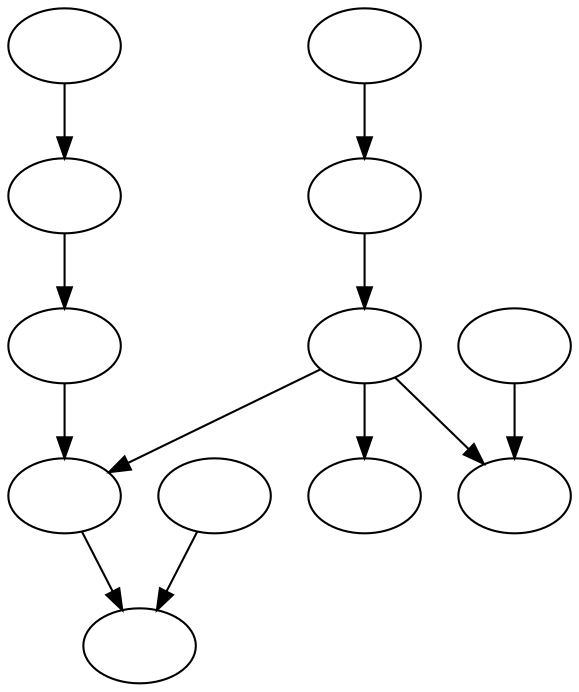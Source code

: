 digraph {
	"../prueba/9326871.10.jpg" [
		image = "../prueba/9326871.10.jpg",
		label = ""
	];
	"../prueba/9326871.11.jpg" [
		image = "../prueba/9326871.11.jpg",
		label = ""
	];
	"../prueba/9326871.12.jpg" [
		image = "../prueba/9326871.12.jpg",
		label = ""
	];
	"../prueba/9326871.14.jpg" [
		image = "../prueba/9326871.14.jpg",
		label = ""
	];
	"../prueba/9326871.15.jpg" [
		image = "../prueba/9326871.15.jpg",
		label = ""
	];
	"../prueba/9326871.16.jpg" [
		image = "../prueba/9326871.16.jpg",
		label = ""
	];
	"../prueba/9326871.19.jpg" [
		image = "../prueba/9326871.19.jpg",
		label = ""
	];
	"../prueba/9326871.1.jpg" [
		image = "../prueba/9326871.1.jpg",
		label = ""
	];
	"../prueba/9326871.2.jpg" [
		image = "../prueba/9326871.2.jpg",
		label = ""
	];
	"../prueba/9326871.3.jpg" [
		image = "../prueba/9326871.3.jpg",
		label = ""
	];
	"../prueba/9326871.7.jpg" [
		image = "../prueba/9326871.7.jpg",
		label = ""
	];
	"../prueba/9326871.8.jpg" [
		image = "../prueba/9326871.8.jpg",
		label = ""
	];
	"../prueba/9326871.3.jpg" -> "../prueba/9326871.8.jpg"
	"../prueba/9326871.7.jpg" -> "../prueba/9326871.8.jpg"
	"../prueba/9326871.15.jpg" -> "../prueba/9326871.16.jpg"
	"../prueba/9326871.2.jpg" -> "../prueba/9326871.3.jpg"
	"../prueba/9326871.12.jpg" -> "../prueba/9326871.14.jpg"
	"../prueba/9326871.14.jpg" -> "../prueba/9326871.19.jpg"
	"../prueba/9326871.14.jpg" -> "../prueba/9326871.16.jpg"
	"../prueba/9326871.1.jpg" -> "../prueba/9326871.2.jpg"
	"../prueba/9326871.10.jpg" -> "../prueba/9326871.1.jpg"
	"../prueba/9326871.11.jpg" -> "../prueba/9326871.12.jpg"
	"../prueba/9326871.14.jpg" -> "../prueba/9326871.3.jpg"
}